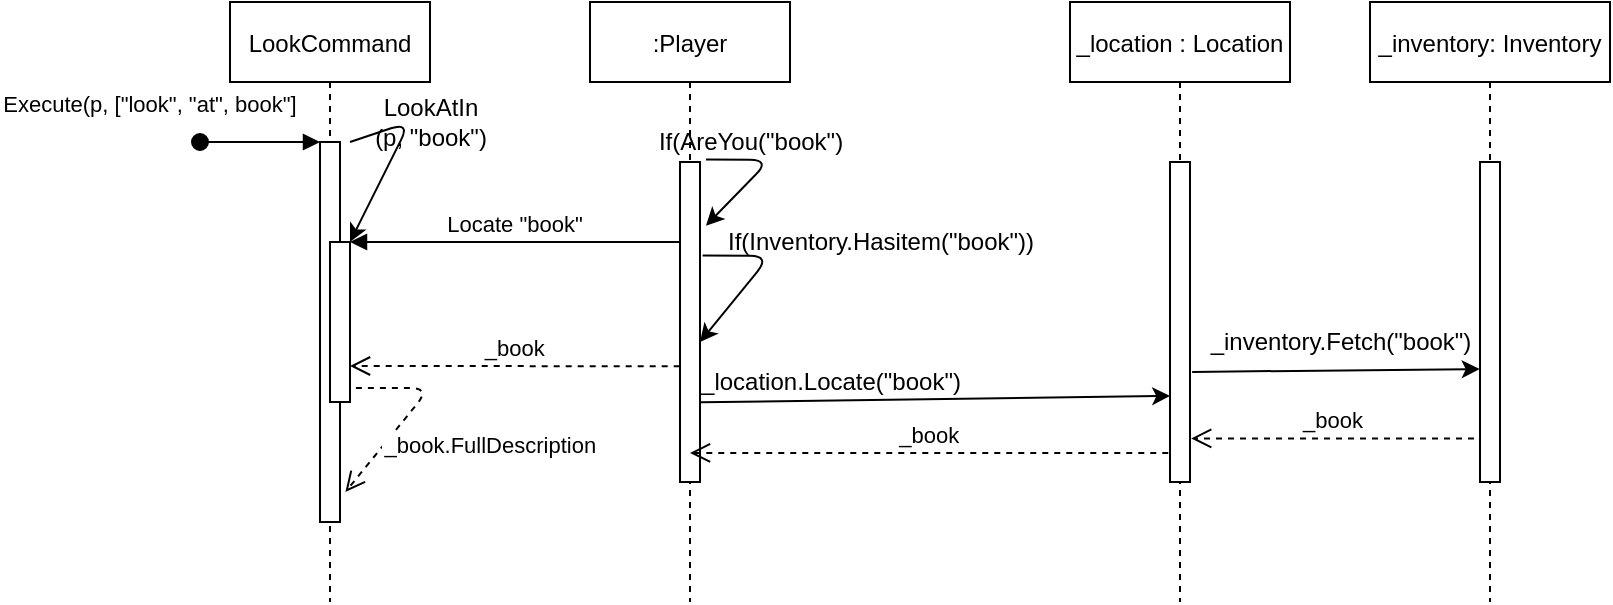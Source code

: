 <mxfile version="14.6.11" type="device"><diagram id="kgpKYQtTHZ0yAKxKKP6v" name="Page-1"><mxGraphModel dx="997" dy="1567" grid="1" gridSize="10" guides="1" tooltips="1" connect="1" arrows="1" fold="1" page="1" pageScale="1" pageWidth="850" pageHeight="1100" math="0" shadow="0"><root><mxCell id="0"/><mxCell id="1" parent="0"/><mxCell id="3nuBFxr9cyL0pnOWT2aG-1" value="LookCommand" style="shape=umlLifeline;perimeter=lifelinePerimeter;container=1;collapsible=0;recursiveResize=0;rounded=0;shadow=0;strokeWidth=1;" parent="1" vertex="1"><mxGeometry x="120" y="80" width="100" height="300" as="geometry"/></mxCell><mxCell id="3nuBFxr9cyL0pnOWT2aG-2" value="" style="points=[];perimeter=orthogonalPerimeter;rounded=0;shadow=0;strokeWidth=1;" parent="3nuBFxr9cyL0pnOWT2aG-1" vertex="1"><mxGeometry x="45" y="70" width="10" height="190" as="geometry"/></mxCell><mxCell id="3nuBFxr9cyL0pnOWT2aG-3" value="Execute(p, [&quot;look&quot;, &quot;at&quot;, book&quot;]" style="verticalAlign=bottom;startArrow=oval;endArrow=block;startSize=8;shadow=0;strokeWidth=1;" parent="3nuBFxr9cyL0pnOWT2aG-1" target="3nuBFxr9cyL0pnOWT2aG-2" edge="1"><mxGeometry x="-1" y="27" relative="1" as="geometry"><mxPoint x="-15" y="70" as="sourcePoint"/><mxPoint x="-25" y="17" as="offset"/></mxGeometry></mxCell><mxCell id="3nuBFxr9cyL0pnOWT2aG-4" value="" style="points=[];perimeter=orthogonalPerimeter;rounded=0;shadow=0;strokeWidth=1;" parent="3nuBFxr9cyL0pnOWT2aG-1" vertex="1"><mxGeometry x="50" y="120" width="10" height="80" as="geometry"/></mxCell><mxCell id="3nuBFxr9cyL0pnOWT2aG-10" value="_book.FullDescription" style="verticalAlign=bottom;endArrow=open;dashed=1;endSize=8;shadow=0;strokeWidth=1;exitX=1.295;exitY=0.913;exitDx=0;exitDy=0;exitPerimeter=0;entryX=1.271;entryY=0.921;entryDx=0;entryDy=0;entryPerimeter=0;" parent="3nuBFxr9cyL0pnOWT2aG-1" source="3nuBFxr9cyL0pnOWT2aG-4" target="3nuBFxr9cyL0pnOWT2aG-2" edge="1"><mxGeometry x="-0.1" y="47" relative="1" as="geometry"><mxPoint x="120" y="370" as="targetPoint"/><mxPoint x="150" y="210" as="sourcePoint"/><Array as="points"><mxPoint x="100" y="193"/></Array><mxPoint as="offset"/></mxGeometry></mxCell><mxCell id="3nuBFxr9cyL0pnOWT2aG-5" value=":Player" style="shape=umlLifeline;perimeter=lifelinePerimeter;container=1;collapsible=0;recursiveResize=0;rounded=0;shadow=0;strokeWidth=1;" parent="1" vertex="1"><mxGeometry x="300" y="80" width="100" height="300" as="geometry"/></mxCell><mxCell id="3nuBFxr9cyL0pnOWT2aG-6" value="" style="points=[];perimeter=orthogonalPerimeter;rounded=0;shadow=0;strokeWidth=1;" parent="3nuBFxr9cyL0pnOWT2aG-5" vertex="1"><mxGeometry x="45" y="80" width="10" height="160" as="geometry"/></mxCell><mxCell id="8FH0varjTQ_JQ80Lfwow-7" value="" style="endArrow=classic;html=1;exitX=1.3;exitY=-0.008;exitDx=0;exitDy=0;exitPerimeter=0;entryX=1.3;entryY=0.199;entryDx=0;entryDy=0;entryPerimeter=0;" edge="1" parent="3nuBFxr9cyL0pnOWT2aG-5" source="3nuBFxr9cyL0pnOWT2aG-6" target="3nuBFxr9cyL0pnOWT2aG-6"><mxGeometry width="50" height="50" relative="1" as="geometry"><mxPoint x="80" y="250" as="sourcePoint"/><mxPoint x="120" y="120" as="targetPoint"/><Array as="points"><mxPoint x="90" y="79"/></Array></mxGeometry></mxCell><mxCell id="8FH0varjTQ_JQ80Lfwow-9" value="" style="endArrow=classic;html=1;exitX=1.129;exitY=0.292;exitDx=0;exitDy=0;exitPerimeter=0;" edge="1" parent="3nuBFxr9cyL0pnOWT2aG-5" source="3nuBFxr9cyL0pnOWT2aG-6"><mxGeometry width="50" height="50" relative="1" as="geometry"><mxPoint x="80" y="250" as="sourcePoint"/><mxPoint x="55" y="170" as="targetPoint"/><Array as="points"><mxPoint x="90" y="127"/></Array></mxGeometry></mxCell><mxCell id="3nuBFxr9cyL0pnOWT2aG-7" value="_book" style="verticalAlign=bottom;endArrow=open;dashed=1;endSize=8;exitX=-0.001;exitY=0.106;shadow=0;strokeWidth=1;exitDx=0;exitDy=0;exitPerimeter=0;" parent="1" source="8FH0varjTQ_JQ80Lfwow-12" edge="1"><mxGeometry relative="1" as="geometry"><mxPoint x="180" y="262" as="targetPoint"/></mxGeometry></mxCell><mxCell id="3nuBFxr9cyL0pnOWT2aG-9" value="Locate &quot;book&quot;" style="verticalAlign=bottom;endArrow=block;entryX=1;entryY=0;shadow=0;strokeWidth=1;" parent="1" source="3nuBFxr9cyL0pnOWT2aG-6" target="3nuBFxr9cyL0pnOWT2aG-4" edge="1"><mxGeometry relative="1" as="geometry"><mxPoint x="240" y="200" as="sourcePoint"/></mxGeometry></mxCell><mxCell id="8FH0varjTQ_JQ80Lfwow-1" value="" style="endArrow=classic;html=1;exitX=1.5;exitY=0;exitDx=0;exitDy=0;exitPerimeter=0;" edge="1" parent="1" source="3nuBFxr9cyL0pnOWT2aG-2"><mxGeometry width="50" height="50" relative="1" as="geometry"><mxPoint x="170" y="480" as="sourcePoint"/><mxPoint x="180" y="200" as="targetPoint"/><Array as="points"><mxPoint x="210" y="140"/></Array></mxGeometry></mxCell><mxCell id="8FH0varjTQ_JQ80Lfwow-2" value="LookAtIn&lt;br&gt;(p, &quot;book&quot;)" style="text;html=1;align=center;verticalAlign=middle;resizable=0;points=[];autosize=1;strokeColor=none;" vertex="1" parent="1"><mxGeometry x="185" y="125" width="70" height="30" as="geometry"/></mxCell><mxCell id="8FH0varjTQ_JQ80Lfwow-3" value="_location : Location" style="shape=umlLifeline;perimeter=lifelinePerimeter;container=1;collapsible=0;recursiveResize=0;rounded=0;shadow=0;strokeWidth=1;" vertex="1" parent="1"><mxGeometry x="540" y="80" width="110" height="300" as="geometry"/></mxCell><mxCell id="8FH0varjTQ_JQ80Lfwow-4" value="" style="points=[];perimeter=orthogonalPerimeter;rounded=0;shadow=0;strokeWidth=1;" vertex="1" parent="8FH0varjTQ_JQ80Lfwow-3"><mxGeometry x="50" y="80" width="10" height="160" as="geometry"/></mxCell><mxCell id="8FH0varjTQ_JQ80Lfwow-5" value="_inventory: Inventory" style="shape=umlLifeline;perimeter=lifelinePerimeter;container=1;collapsible=0;recursiveResize=0;rounded=0;shadow=0;strokeWidth=1;" vertex="1" parent="1"><mxGeometry x="690" y="80" width="120" height="300" as="geometry"/></mxCell><mxCell id="8FH0varjTQ_JQ80Lfwow-6" value="" style="points=[];perimeter=orthogonalPerimeter;rounded=0;shadow=0;strokeWidth=1;" vertex="1" parent="8FH0varjTQ_JQ80Lfwow-5"><mxGeometry x="55" y="80" width="10" height="160" as="geometry"/></mxCell><mxCell id="8FH0varjTQ_JQ80Lfwow-8" value="If(AreYou(&quot;book&quot;)" style="text;html=1;align=center;verticalAlign=middle;resizable=0;points=[];autosize=1;strokeColor=none;" vertex="1" parent="1"><mxGeometry x="325" y="140" width="110" height="20" as="geometry"/></mxCell><mxCell id="8FH0varjTQ_JQ80Lfwow-10" value="If(Inventory.Hasitem(&quot;book&quot;))" style="text;html=1;align=center;verticalAlign=middle;resizable=0;points=[];autosize=1;strokeColor=none;" vertex="1" parent="1"><mxGeometry x="360" y="190" width="170" height="20" as="geometry"/></mxCell><mxCell id="8FH0varjTQ_JQ80Lfwow-11" value="" style="endArrow=classic;html=1;exitX=1.033;exitY=0.751;exitDx=0;exitDy=0;exitPerimeter=0;entryX=0.01;entryY=0.731;entryDx=0;entryDy=0;entryPerimeter=0;" edge="1" parent="1" source="3nuBFxr9cyL0pnOWT2aG-6" target="8FH0varjTQ_JQ80Lfwow-4"><mxGeometry width="50" height="50" relative="1" as="geometry"><mxPoint x="520" y="260" as="sourcePoint"/><mxPoint x="570" y="210" as="targetPoint"/></mxGeometry></mxCell><mxCell id="8FH0varjTQ_JQ80Lfwow-12" value="_location.Locate(&quot;book&quot;)" style="text;html=1;align=center;verticalAlign=middle;resizable=0;points=[];autosize=1;strokeColor=none;" vertex="1" parent="1"><mxGeometry x="345" y="260" width="150" height="20" as="geometry"/></mxCell><mxCell id="8FH0varjTQ_JQ80Lfwow-13" value="" style="endArrow=classic;html=1;exitX=1.105;exitY=0.656;exitDx=0;exitDy=0;exitPerimeter=0;entryX=-0.014;entryY=0.647;entryDx=0;entryDy=0;entryPerimeter=0;" edge="1" parent="1" source="8FH0varjTQ_JQ80Lfwow-4" target="8FH0varjTQ_JQ80Lfwow-6"><mxGeometry width="50" height="50" relative="1" as="geometry"><mxPoint x="365.33" y="290.16" as="sourcePoint"/><mxPoint x="690" y="410" as="targetPoint"/></mxGeometry></mxCell><mxCell id="8FH0varjTQ_JQ80Lfwow-14" value="_inventory.Fetch(&quot;book&quot;)" style="text;html=1;align=center;verticalAlign=middle;resizable=0;points=[];autosize=1;strokeColor=none;" vertex="1" parent="1"><mxGeometry x="600" y="240" width="150" height="20" as="geometry"/></mxCell><mxCell id="8FH0varjTQ_JQ80Lfwow-16" value="_book" style="verticalAlign=bottom;endArrow=open;dashed=1;endSize=8;exitX=-0.086;exitY=0.909;shadow=0;strokeWidth=1;exitDx=0;exitDy=0;exitPerimeter=0;" edge="1" parent="1" source="8FH0varjTQ_JQ80Lfwow-4" target="3nuBFxr9cyL0pnOWT2aG-5"><mxGeometry relative="1" as="geometry"><mxPoint x="358" y="303" as="targetPoint"/><mxPoint x="560" y="340" as="sourcePoint"/></mxGeometry></mxCell><mxCell id="8FH0varjTQ_JQ80Lfwow-17" value="_book" style="verticalAlign=bottom;endArrow=open;dashed=1;endSize=8;shadow=0;strokeWidth=1;exitX=-0.3;exitY=0.864;exitDx=0;exitDy=0;exitPerimeter=0;entryX=1.057;entryY=0.864;entryDx=0;entryDy=0;entryPerimeter=0;" edge="1" parent="1" source="8FH0varjTQ_JQ80Lfwow-6" target="8FH0varjTQ_JQ80Lfwow-4"><mxGeometry relative="1" as="geometry"><mxPoint x="510" y="440" as="targetPoint"/><mxPoint x="680" y="440" as="sourcePoint"/></mxGeometry></mxCell></root></mxGraphModel></diagram></mxfile>